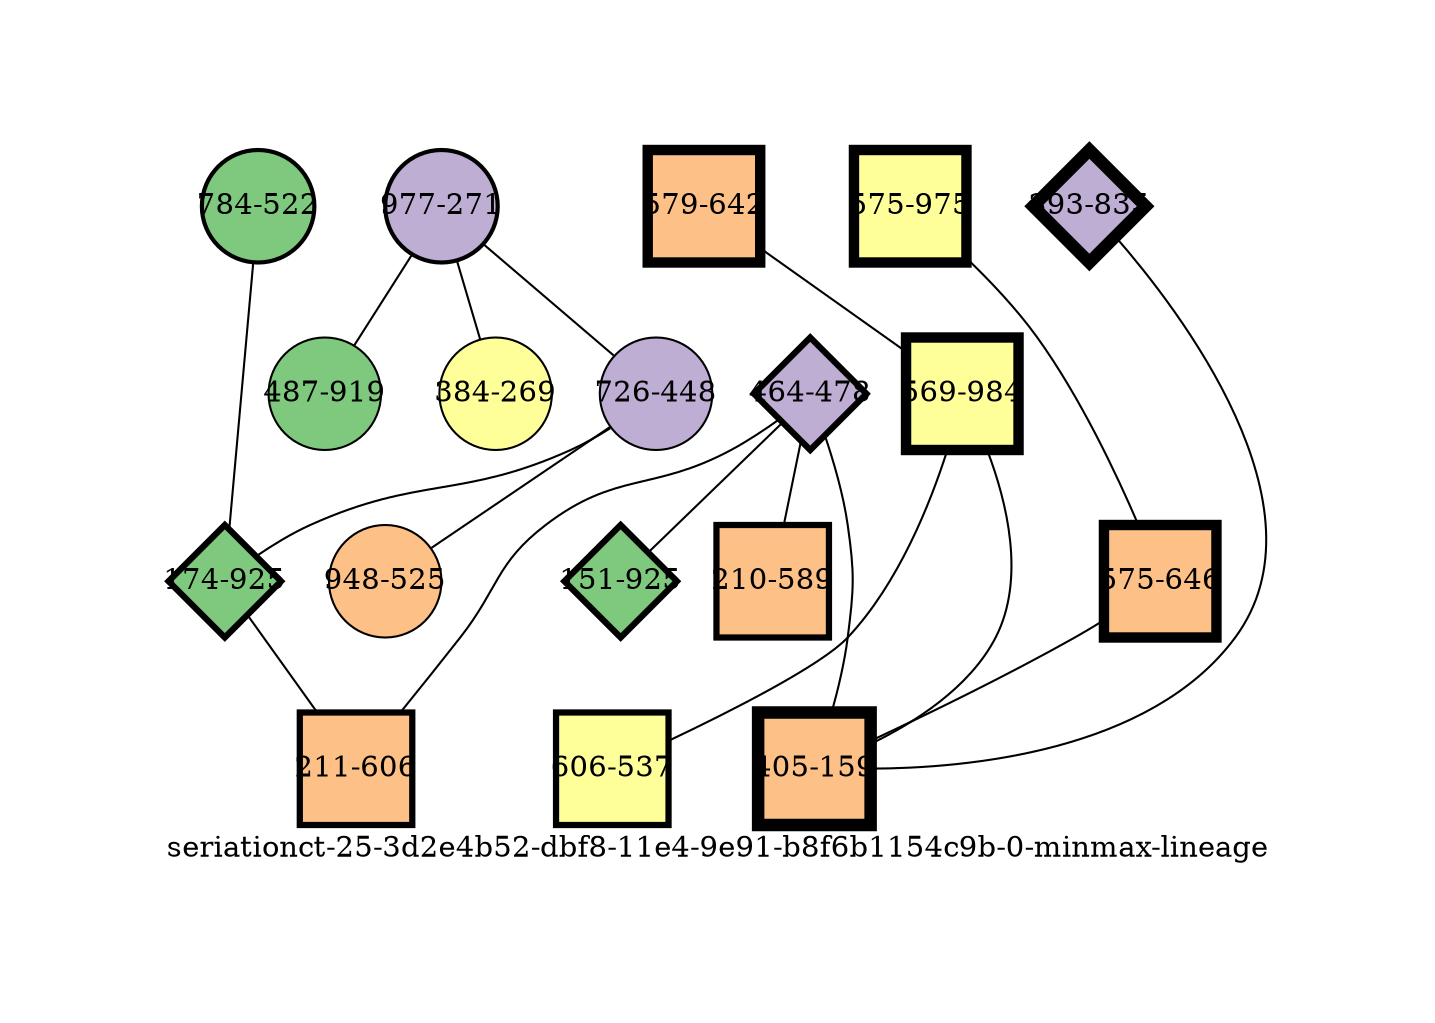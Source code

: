 strict graph "seriationct-25-3d2e4b52-dbf8-11e4-9e91-b8f6b1154c9b-0-minmax-lineage" {
labelloc=b;
ratio=auto;
pad="1.0";
label="seriationct-25-3d2e4b52-dbf8-11e4-9e91-b8f6b1154c9b-0-minmax-lineage";
node [width="0.75", style=filled, fixedsize=true, height="0.75", shape=circle, label=""];
0 [xCoordinate="478.0", appears_in_slice=3, yCoordinate="464.0", colorscheme=accent6, lineage_id=2, short_label="464-478", label="464-478", shape=diamond, cluster_id=1, fillcolor=2, size="500.0", id=10, penwidth="3.0"];
1 [xCoordinate="271.0", appears_in_slice=2, yCoordinate="977.0", colorscheme=accent6, lineage_id=0, short_label="977-271", label="977-271", shape=circle, cluster_id=1, fillcolor=2, size="500.0", id=3, penwidth="2.0"];
2 [xCoordinate="522.0", appears_in_slice=2, yCoordinate="784.0", colorscheme=accent6, lineage_id=0, short_label="784-522", label="784-522", shape=circle, cluster_id=0, fillcolor=1, size="500.0", id=1, penwidth="2.0"];
3 [xCoordinate="835.0", appears_in_slice=6, yCoordinate="393.0", colorscheme=accent6, lineage_id=2, short_label="393-835", label="393-835", shape=diamond, cluster_id=1, fillcolor=2, size="500.0", id=7, penwidth="6.0"];
4 [xCoordinate="925.0", appears_in_slice=3, yCoordinate="151.0", colorscheme=accent6, lineage_id=2, short_label="151-925", label="151-925", shape=diamond, cluster_id=0, fillcolor=1, size="500.0", id=11, penwidth="3.0"];
5 [xCoordinate="269.0", appears_in_slice=1, yCoordinate="384.0", colorscheme=accent6, lineage_id=0, short_label="384-269", label="384-269", shape=circle, cluster_id=3, fillcolor=4, size="500.0", id=4, penwidth="1.0"];
6 [xCoordinate="589.0", appears_in_slice=3, yCoordinate="210.0", colorscheme=accent6, lineage_id=1, short_label="210-589", label="210-589", shape=square, cluster_id=2, fillcolor=3, size="500.0", id=5, penwidth="3.0"];
7 [xCoordinate="642.0", appears_in_slice=5, yCoordinate="579.0", colorscheme=accent6, lineage_id=1, short_label="579-642", label="579-642", shape=square, cluster_id=2, fillcolor=3, size="500.0", id=8, penwidth="5.0"];
8 [xCoordinate="975.0", appears_in_slice=5, yCoordinate="575.0", colorscheme=accent6, lineage_id=1, short_label="575-975", label="575-975", shape=square, cluster_id=3, fillcolor=4, size="500.0", id=9, penwidth="5.0"];
9 [xCoordinate="448.0", appears_in_slice=1, yCoordinate="726.0", colorscheme=accent6, lineage_id=0, short_label="726-448", label="726-448", shape=circle, cluster_id=1, fillcolor=2, size="500.0", id=0, penwidth="1.0"];
10 [xCoordinate="925.0", appears_in_slice=3, yCoordinate="174.0", colorscheme=accent6, lineage_id=2, short_label="174-925", label="174-925", shape=diamond, cluster_id=0, fillcolor=1, size="500.0", id=13, penwidth="3.0"];
11 [xCoordinate="525.0", appears_in_slice=1, yCoordinate="948.0", colorscheme=accent6, lineage_id=0, short_label="948-525", label="948-525", shape=circle, cluster_id=2, fillcolor=3, size="500.0", id=6, penwidth="1.0"];
12 [xCoordinate="984.0", appears_in_slice=5, yCoordinate="569.0", colorscheme=accent6, lineage_id=1, short_label="569-984", label="569-984", shape=square, cluster_id=3, fillcolor=4, size="500.0", id=12, penwidth="5.0"];
13 [xCoordinate="919.0", appears_in_slice=1, yCoordinate="487.0", colorscheme=accent6, lineage_id=0, short_label="487-919", label="487-919", shape=circle, cluster_id=0, fillcolor=1, size="500.0", id=14, penwidth="1.0"];
14 [xCoordinate="646.0", appears_in_slice=5, yCoordinate="575.0", colorscheme=accent6, lineage_id=1, short_label="575-646", label="575-646", shape=square, cluster_id=2, fillcolor=3, size="500.0", id=17, penwidth="5.0"];
15 [xCoordinate="159.0", appears_in_slice=6, yCoordinate="405.0", colorscheme=accent6, lineage_id=1, short_label="405-159", label="405-159", shape=square, cluster_id=2, fillcolor=3, size="500.0", id=15, penwidth="6.0"];
16 [xCoordinate="606.0", appears_in_slice=3, yCoordinate="211.0", colorscheme=accent6, lineage_id=1, short_label="211-606", label="211-606", shape=square, cluster_id=2, fillcolor=3, size="500.0", id=16, penwidth="3.0"];
17 [xCoordinate="537.0", appears_in_slice=3, yCoordinate="606.0", colorscheme=accent6, lineage_id=1, short_label="606-537", label="606-537", shape=square, cluster_id=3, fillcolor=4, size="500.0", id=2, penwidth="3.0"];
0 -- 16  [inverseweight="2.56508088802", weight="0.389851253685"];
0 -- 4  [inverseweight="15.4598103526", weight="0.0646838465152"];
0 -- 6  [inverseweight="2.37836509154", weight="0.420456894342"];
0 -- 15  [inverseweight="1.9778456254", weight="0.505600632911"];
1 -- 9  [inverseweight="2.75391195651", weight="0.363119814937"];
1 -- 13  [inverseweight="2.7470868854", weight="0.364021977359"];
1 -- 5  [inverseweight="1.0827838697", weight="0.923545342688"];
2 -- 10  [inverseweight="4.10886432879", weight="0.243376251923"];
3 -- 15  [inverseweight="1.35340922791", weight="0.73887482025"];
7 -- 12  [inverseweight="2.05484850489", weight="0.486653881111"];
8 -- 14  [inverseweight="26.5747001726", weight="0.0376297754445"];
9 -- 10  [inverseweight="2.96956935458", weight="0.33674916481"];
9 -- 11  [inverseweight="7.74287016353", weight="0.129151074328"];
10 -- 16  [inverseweight="1.50839342767", weight="0.662957012181"];
12 -- 17  [inverseweight="2.97524188956", weight="0.33610712578"];
12 -- 15  [inverseweight="2.4413783108", weight="0.409604687473"];
14 -- 15  [inverseweight="1.30922355379", weight="0.763811495069"];
}

